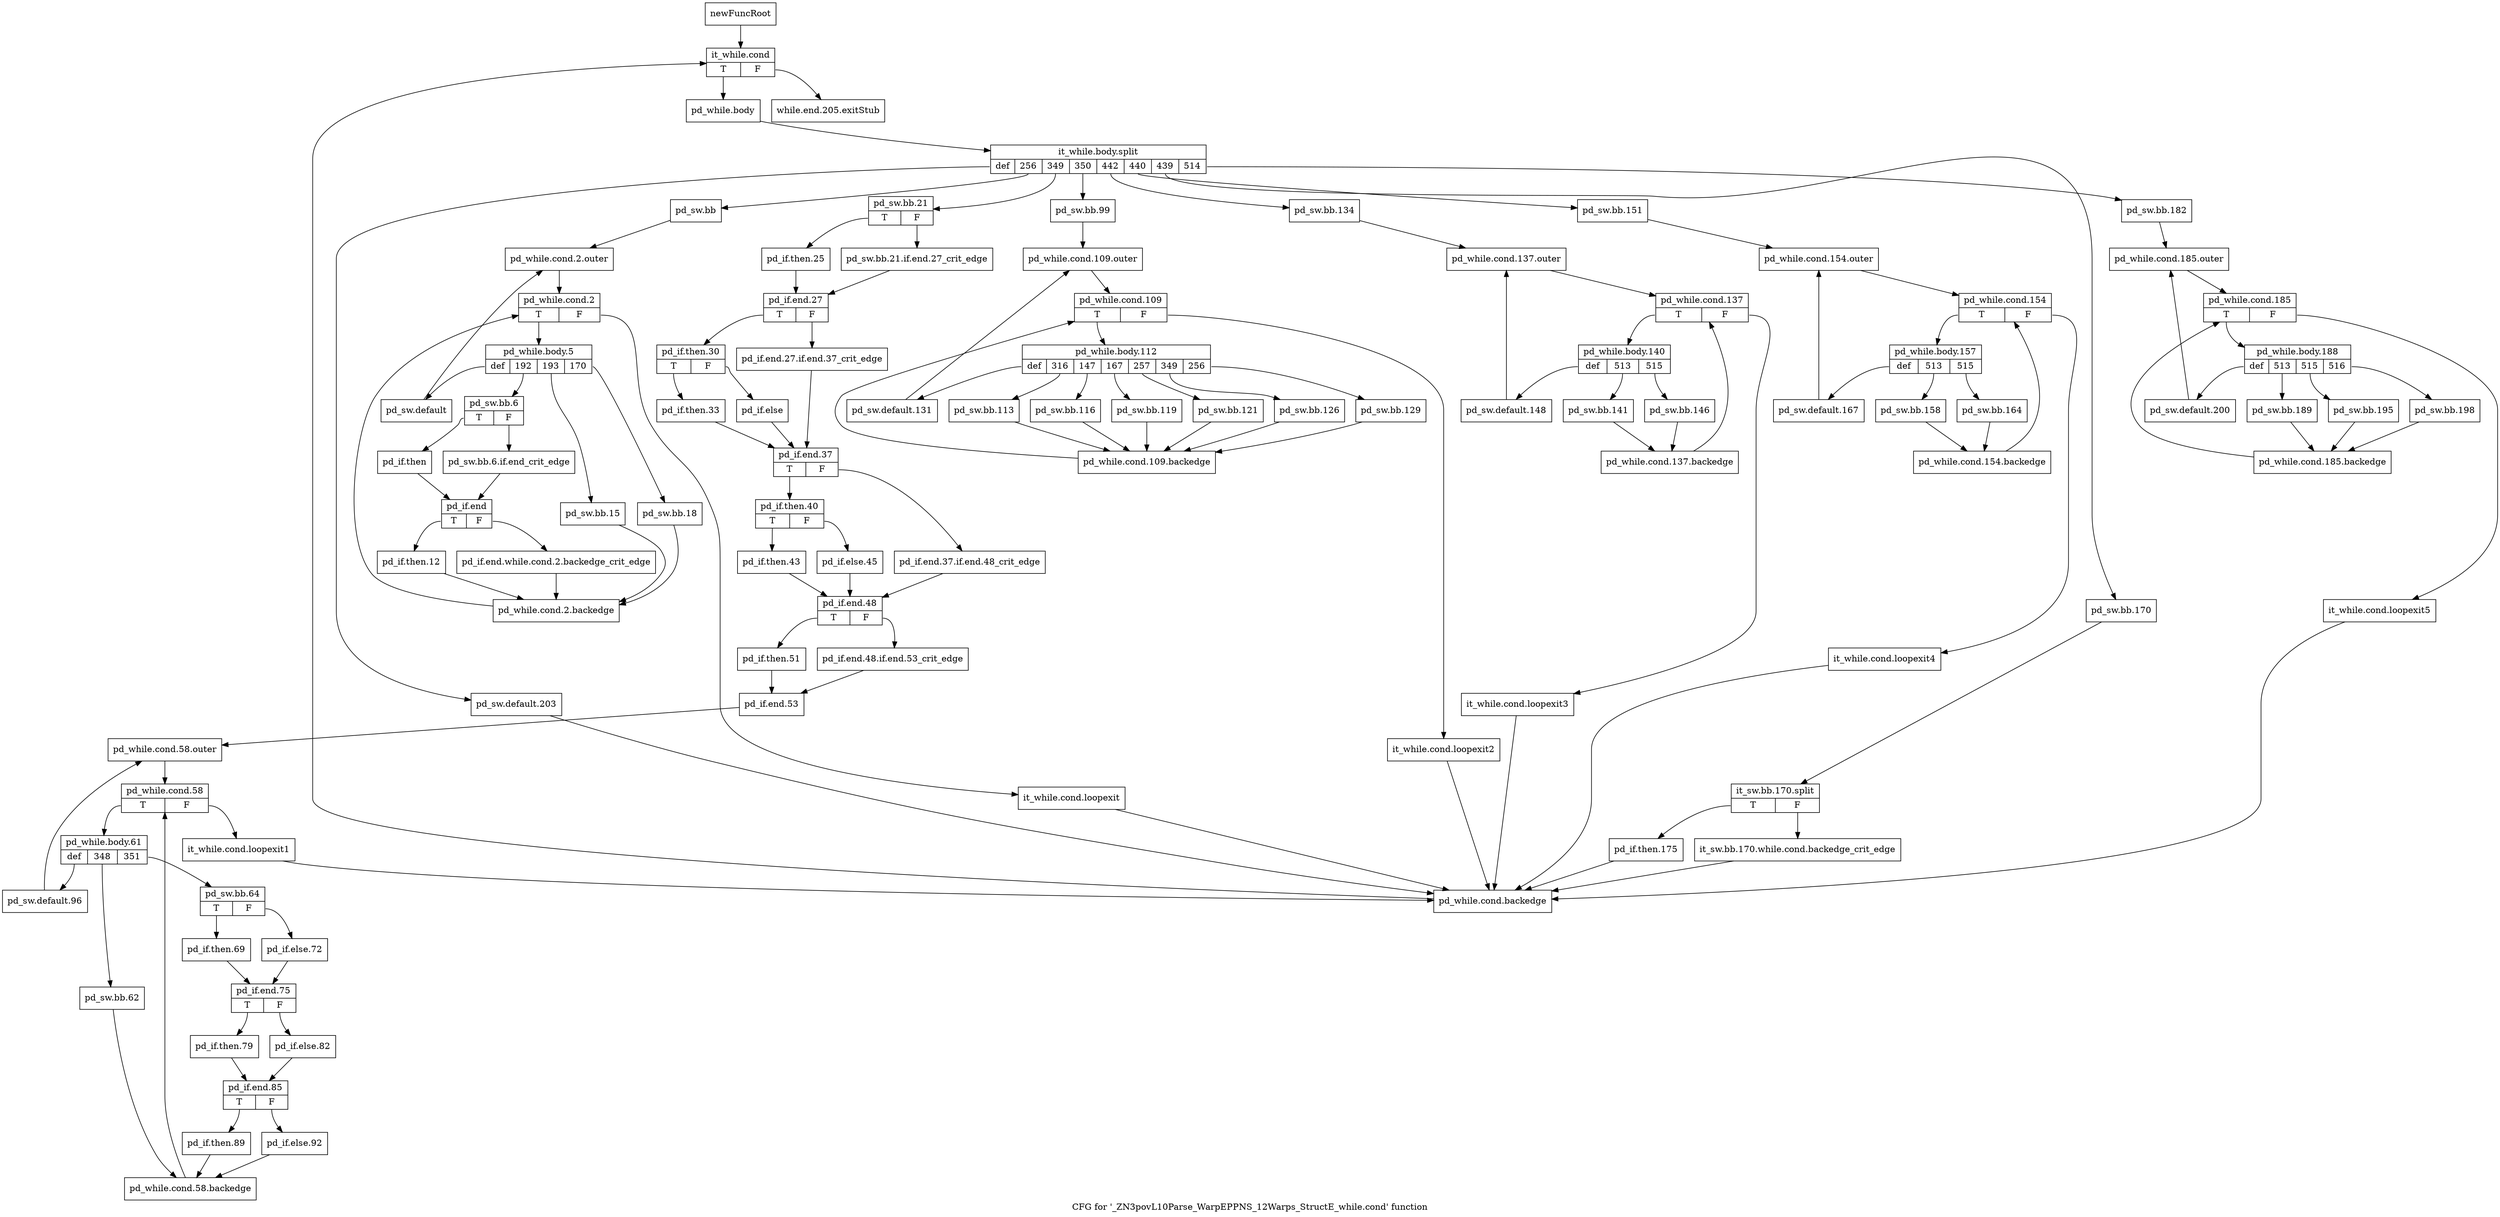 digraph "CFG for '_ZN3povL10Parse_WarpEPPNS_12Warps_StructE_while.cond' function" {
	label="CFG for '_ZN3povL10Parse_WarpEPPNS_12Warps_StructE_while.cond' function";

	Node0x2967a10 [shape=record,label="{newFuncRoot}"];
	Node0x2967a10 -> Node0x2967ab0;
	Node0x2967a60 [shape=record,label="{while.end.205.exitStub}"];
	Node0x2967ab0 [shape=record,label="{it_while.cond|{<s0>T|<s1>F}}"];
	Node0x2967ab0:s0 -> Node0x2967b00;
	Node0x2967ab0:s1 -> Node0x2967a60;
	Node0x2967b00 [shape=record,label="{pd_while.body}"];
	Node0x2967b00 -> Node0x393e1d0;
	Node0x393e1d0 [shape=record,label="{it_while.body.split|{<s0>def|<s1>256|<s2>349|<s3>350|<s4>442|<s5>440|<s6>439|<s7>514}}"];
	Node0x393e1d0:s0 -> Node0x2969810;
	Node0x393e1d0:s1 -> Node0x2969360;
	Node0x393e1d0:s2 -> Node0x2968910;
	Node0x393e1d0:s3 -> Node0x2968500;
	Node0x393e1d0:s4 -> Node0x2968230;
	Node0x393e1d0:s5 -> Node0x2967f60;
	Node0x393e1d0:s6 -> Node0x2967e70;
	Node0x393e1d0:s7 -> Node0x2967b50;
	Node0x2967b50 [shape=record,label="{pd_sw.bb.182}"];
	Node0x2967b50 -> Node0x2967ba0;
	Node0x2967ba0 [shape=record,label="{pd_while.cond.185.outer}"];
	Node0x2967ba0 -> Node0x2967bf0;
	Node0x2967bf0 [shape=record,label="{pd_while.cond.185|{<s0>T|<s1>F}}"];
	Node0x2967bf0:s0 -> Node0x2967c90;
	Node0x2967bf0:s1 -> Node0x2967c40;
	Node0x2967c40 [shape=record,label="{it_while.cond.loopexit5}"];
	Node0x2967c40 -> Node0x2969860;
	Node0x2967c90 [shape=record,label="{pd_while.body.188|{<s0>def|<s1>513|<s2>515|<s3>516}}"];
	Node0x2967c90:s0 -> Node0x2967e20;
	Node0x2967c90:s1 -> Node0x2967d80;
	Node0x2967c90:s2 -> Node0x2967d30;
	Node0x2967c90:s3 -> Node0x2967ce0;
	Node0x2967ce0 [shape=record,label="{pd_sw.bb.198}"];
	Node0x2967ce0 -> Node0x2967dd0;
	Node0x2967d30 [shape=record,label="{pd_sw.bb.195}"];
	Node0x2967d30 -> Node0x2967dd0;
	Node0x2967d80 [shape=record,label="{pd_sw.bb.189}"];
	Node0x2967d80 -> Node0x2967dd0;
	Node0x2967dd0 [shape=record,label="{pd_while.cond.185.backedge}"];
	Node0x2967dd0 -> Node0x2967bf0;
	Node0x2967e20 [shape=record,label="{pd_sw.default.200}"];
	Node0x2967e20 -> Node0x2967ba0;
	Node0x2967e70 [shape=record,label="{pd_sw.bb.170}"];
	Node0x2967e70 -> Node0x380bf80;
	Node0x380bf80 [shape=record,label="{it_sw.bb.170.split|{<s0>T|<s1>F}}"];
	Node0x380bf80:s0 -> Node0x2967f10;
	Node0x380bf80:s1 -> Node0x2967ec0;
	Node0x2967ec0 [shape=record,label="{it_sw.bb.170.while.cond.backedge_crit_edge}"];
	Node0x2967ec0 -> Node0x2969860;
	Node0x2967f10 [shape=record,label="{pd_if.then.175}"];
	Node0x2967f10 -> Node0x2969860;
	Node0x2967f60 [shape=record,label="{pd_sw.bb.151}"];
	Node0x2967f60 -> Node0x2967fb0;
	Node0x2967fb0 [shape=record,label="{pd_while.cond.154.outer}"];
	Node0x2967fb0 -> Node0x2968000;
	Node0x2968000 [shape=record,label="{pd_while.cond.154|{<s0>T|<s1>F}}"];
	Node0x2968000:s0 -> Node0x29680a0;
	Node0x2968000:s1 -> Node0x2968050;
	Node0x2968050 [shape=record,label="{it_while.cond.loopexit4}"];
	Node0x2968050 -> Node0x2969860;
	Node0x29680a0 [shape=record,label="{pd_while.body.157|{<s0>def|<s1>513|<s2>515}}"];
	Node0x29680a0:s0 -> Node0x29681e0;
	Node0x29680a0:s1 -> Node0x2968140;
	Node0x29680a0:s2 -> Node0x29680f0;
	Node0x29680f0 [shape=record,label="{pd_sw.bb.164}"];
	Node0x29680f0 -> Node0x2968190;
	Node0x2968140 [shape=record,label="{pd_sw.bb.158}"];
	Node0x2968140 -> Node0x2968190;
	Node0x2968190 [shape=record,label="{pd_while.cond.154.backedge}"];
	Node0x2968190 -> Node0x2968000;
	Node0x29681e0 [shape=record,label="{pd_sw.default.167}"];
	Node0x29681e0 -> Node0x2967fb0;
	Node0x2968230 [shape=record,label="{pd_sw.bb.134}"];
	Node0x2968230 -> Node0x2968280;
	Node0x2968280 [shape=record,label="{pd_while.cond.137.outer}"];
	Node0x2968280 -> Node0x29682d0;
	Node0x29682d0 [shape=record,label="{pd_while.cond.137|{<s0>T|<s1>F}}"];
	Node0x29682d0:s0 -> Node0x2968370;
	Node0x29682d0:s1 -> Node0x2968320;
	Node0x2968320 [shape=record,label="{it_while.cond.loopexit3}"];
	Node0x2968320 -> Node0x2969860;
	Node0x2968370 [shape=record,label="{pd_while.body.140|{<s0>def|<s1>513|<s2>515}}"];
	Node0x2968370:s0 -> Node0x29684b0;
	Node0x2968370:s1 -> Node0x2968410;
	Node0x2968370:s2 -> Node0x29683c0;
	Node0x29683c0 [shape=record,label="{pd_sw.bb.146}"];
	Node0x29683c0 -> Node0x2968460;
	Node0x2968410 [shape=record,label="{pd_sw.bb.141}"];
	Node0x2968410 -> Node0x2968460;
	Node0x2968460 [shape=record,label="{pd_while.cond.137.backedge}"];
	Node0x2968460 -> Node0x29682d0;
	Node0x29684b0 [shape=record,label="{pd_sw.default.148}"];
	Node0x29684b0 -> Node0x2968280;
	Node0x2968500 [shape=record,label="{pd_sw.bb.99}"];
	Node0x2968500 -> Node0x2968550;
	Node0x2968550 [shape=record,label="{pd_while.cond.109.outer}"];
	Node0x2968550 -> Node0x29685a0;
	Node0x29685a0 [shape=record,label="{pd_while.cond.109|{<s0>T|<s1>F}}"];
	Node0x29685a0:s0 -> Node0x2968640;
	Node0x29685a0:s1 -> Node0x29685f0;
	Node0x29685f0 [shape=record,label="{it_while.cond.loopexit2}"];
	Node0x29685f0 -> Node0x2969860;
	Node0x2968640 [shape=record,label="{pd_while.body.112|{<s0>def|<s1>316|<s2>147|<s3>167|<s4>257|<s5>349|<s6>256}}"];
	Node0x2968640:s0 -> Node0x29688c0;
	Node0x2968640:s1 -> Node0x2968820;
	Node0x2968640:s2 -> Node0x29687d0;
	Node0x2968640:s3 -> Node0x2968780;
	Node0x2968640:s4 -> Node0x2968730;
	Node0x2968640:s5 -> Node0x29686e0;
	Node0x2968640:s6 -> Node0x2968690;
	Node0x2968690 [shape=record,label="{pd_sw.bb.129}"];
	Node0x2968690 -> Node0x2968870;
	Node0x29686e0 [shape=record,label="{pd_sw.bb.126}"];
	Node0x29686e0 -> Node0x2968870;
	Node0x2968730 [shape=record,label="{pd_sw.bb.121}"];
	Node0x2968730 -> Node0x2968870;
	Node0x2968780 [shape=record,label="{pd_sw.bb.119}"];
	Node0x2968780 -> Node0x2968870;
	Node0x29687d0 [shape=record,label="{pd_sw.bb.116}"];
	Node0x29687d0 -> Node0x2968870;
	Node0x2968820 [shape=record,label="{pd_sw.bb.113}"];
	Node0x2968820 -> Node0x2968870;
	Node0x2968870 [shape=record,label="{pd_while.cond.109.backedge}"];
	Node0x2968870 -> Node0x29685a0;
	Node0x29688c0 [shape=record,label="{pd_sw.default.131}"];
	Node0x29688c0 -> Node0x2968550;
	Node0x2968910 [shape=record,label="{pd_sw.bb.21|{<s0>T|<s1>F}}"];
	Node0x2968910:s0 -> Node0x29689b0;
	Node0x2968910:s1 -> Node0x2968960;
	Node0x2968960 [shape=record,label="{pd_sw.bb.21.if.end.27_crit_edge}"];
	Node0x2968960 -> Node0x2968a00;
	Node0x29689b0 [shape=record,label="{pd_if.then.25}"];
	Node0x29689b0 -> Node0x2968a00;
	Node0x2968a00 [shape=record,label="{pd_if.end.27|{<s0>T|<s1>F}}"];
	Node0x2968a00:s0 -> Node0x2968aa0;
	Node0x2968a00:s1 -> Node0x2968a50;
	Node0x2968a50 [shape=record,label="{pd_if.end.27.if.end.37_crit_edge}"];
	Node0x2968a50 -> Node0x2968b90;
	Node0x2968aa0 [shape=record,label="{pd_if.then.30|{<s0>T|<s1>F}}"];
	Node0x2968aa0:s0 -> Node0x2968b40;
	Node0x2968aa0:s1 -> Node0x2968af0;
	Node0x2968af0 [shape=record,label="{pd_if.else}"];
	Node0x2968af0 -> Node0x2968b90;
	Node0x2968b40 [shape=record,label="{pd_if.then.33}"];
	Node0x2968b40 -> Node0x2968b90;
	Node0x2968b90 [shape=record,label="{pd_if.end.37|{<s0>T|<s1>F}}"];
	Node0x2968b90:s0 -> Node0x2968c30;
	Node0x2968b90:s1 -> Node0x2968be0;
	Node0x2968be0 [shape=record,label="{pd_if.end.37.if.end.48_crit_edge}"];
	Node0x2968be0 -> Node0x2968d20;
	Node0x2968c30 [shape=record,label="{pd_if.then.40|{<s0>T|<s1>F}}"];
	Node0x2968c30:s0 -> Node0x2968cd0;
	Node0x2968c30:s1 -> Node0x2968c80;
	Node0x2968c80 [shape=record,label="{pd_if.else.45}"];
	Node0x2968c80 -> Node0x2968d20;
	Node0x2968cd0 [shape=record,label="{pd_if.then.43}"];
	Node0x2968cd0 -> Node0x2968d20;
	Node0x2968d20 [shape=record,label="{pd_if.end.48|{<s0>T|<s1>F}}"];
	Node0x2968d20:s0 -> Node0x2968dc0;
	Node0x2968d20:s1 -> Node0x2968d70;
	Node0x2968d70 [shape=record,label="{pd_if.end.48.if.end.53_crit_edge}"];
	Node0x2968d70 -> Node0x2968e10;
	Node0x2968dc0 [shape=record,label="{pd_if.then.51}"];
	Node0x2968dc0 -> Node0x2968e10;
	Node0x2968e10 [shape=record,label="{pd_if.end.53}"];
	Node0x2968e10 -> Node0x2968e60;
	Node0x2968e60 [shape=record,label="{pd_while.cond.58.outer}"];
	Node0x2968e60 -> Node0x2968eb0;
	Node0x2968eb0 [shape=record,label="{pd_while.cond.58|{<s0>T|<s1>F}}"];
	Node0x2968eb0:s0 -> Node0x2968f50;
	Node0x2968eb0:s1 -> Node0x2968f00;
	Node0x2968f00 [shape=record,label="{it_while.cond.loopexit1}"];
	Node0x2968f00 -> Node0x2969860;
	Node0x2968f50 [shape=record,label="{pd_while.body.61|{<s0>def|<s1>348|<s2>351}}"];
	Node0x2968f50:s0 -> Node0x2969310;
	Node0x2968f50:s1 -> Node0x2969270;
	Node0x2968f50:s2 -> Node0x2968fa0;
	Node0x2968fa0 [shape=record,label="{pd_sw.bb.64|{<s0>T|<s1>F}}"];
	Node0x2968fa0:s0 -> Node0x2969040;
	Node0x2968fa0:s1 -> Node0x2968ff0;
	Node0x2968ff0 [shape=record,label="{pd_if.else.72}"];
	Node0x2968ff0 -> Node0x2969090;
	Node0x2969040 [shape=record,label="{pd_if.then.69}"];
	Node0x2969040 -> Node0x2969090;
	Node0x2969090 [shape=record,label="{pd_if.end.75|{<s0>T|<s1>F}}"];
	Node0x2969090:s0 -> Node0x2969130;
	Node0x2969090:s1 -> Node0x29690e0;
	Node0x29690e0 [shape=record,label="{pd_if.else.82}"];
	Node0x29690e0 -> Node0x2969180;
	Node0x2969130 [shape=record,label="{pd_if.then.79}"];
	Node0x2969130 -> Node0x2969180;
	Node0x2969180 [shape=record,label="{pd_if.end.85|{<s0>T|<s1>F}}"];
	Node0x2969180:s0 -> Node0x2969220;
	Node0x2969180:s1 -> Node0x29691d0;
	Node0x29691d0 [shape=record,label="{pd_if.else.92}"];
	Node0x29691d0 -> Node0x29692c0;
	Node0x2969220 [shape=record,label="{pd_if.then.89}"];
	Node0x2969220 -> Node0x29692c0;
	Node0x2969270 [shape=record,label="{pd_sw.bb.62}"];
	Node0x2969270 -> Node0x29692c0;
	Node0x29692c0 [shape=record,label="{pd_while.cond.58.backedge}"];
	Node0x29692c0 -> Node0x2968eb0;
	Node0x2969310 [shape=record,label="{pd_sw.default.96}"];
	Node0x2969310 -> Node0x2968e60;
	Node0x2969360 [shape=record,label="{pd_sw.bb}"];
	Node0x2969360 -> Node0x29693b0;
	Node0x29693b0 [shape=record,label="{pd_while.cond.2.outer}"];
	Node0x29693b0 -> Node0x2969400;
	Node0x2969400 [shape=record,label="{pd_while.cond.2|{<s0>T|<s1>F}}"];
	Node0x2969400:s0 -> Node0x29694a0;
	Node0x2969400:s1 -> Node0x2969450;
	Node0x2969450 [shape=record,label="{it_while.cond.loopexit}"];
	Node0x2969450 -> Node0x2969860;
	Node0x29694a0 [shape=record,label="{pd_while.body.5|{<s0>def|<s1>192|<s2>193|<s3>170}}"];
	Node0x29694a0:s0 -> Node0x29697c0;
	Node0x29694a0:s1 -> Node0x2969590;
	Node0x29694a0:s2 -> Node0x2969540;
	Node0x29694a0:s3 -> Node0x29694f0;
	Node0x29694f0 [shape=record,label="{pd_sw.bb.18}"];
	Node0x29694f0 -> Node0x2969770;
	Node0x2969540 [shape=record,label="{pd_sw.bb.15}"];
	Node0x2969540 -> Node0x2969770;
	Node0x2969590 [shape=record,label="{pd_sw.bb.6|{<s0>T|<s1>F}}"];
	Node0x2969590:s0 -> Node0x2969630;
	Node0x2969590:s1 -> Node0x29695e0;
	Node0x29695e0 [shape=record,label="{pd_sw.bb.6.if.end_crit_edge}"];
	Node0x29695e0 -> Node0x2969680;
	Node0x2969630 [shape=record,label="{pd_if.then}"];
	Node0x2969630 -> Node0x2969680;
	Node0x2969680 [shape=record,label="{pd_if.end|{<s0>T|<s1>F}}"];
	Node0x2969680:s0 -> Node0x2969720;
	Node0x2969680:s1 -> Node0x29696d0;
	Node0x29696d0 [shape=record,label="{pd_if.end.while.cond.2.backedge_crit_edge}"];
	Node0x29696d0 -> Node0x2969770;
	Node0x2969720 [shape=record,label="{pd_if.then.12}"];
	Node0x2969720 -> Node0x2969770;
	Node0x2969770 [shape=record,label="{pd_while.cond.2.backedge}"];
	Node0x2969770 -> Node0x2969400;
	Node0x29697c0 [shape=record,label="{pd_sw.default}"];
	Node0x29697c0 -> Node0x29693b0;
	Node0x2969810 [shape=record,label="{pd_sw.default.203}"];
	Node0x2969810 -> Node0x2969860;
	Node0x2969860 [shape=record,label="{pd_while.cond.backedge}"];
	Node0x2969860 -> Node0x2967ab0;
}
